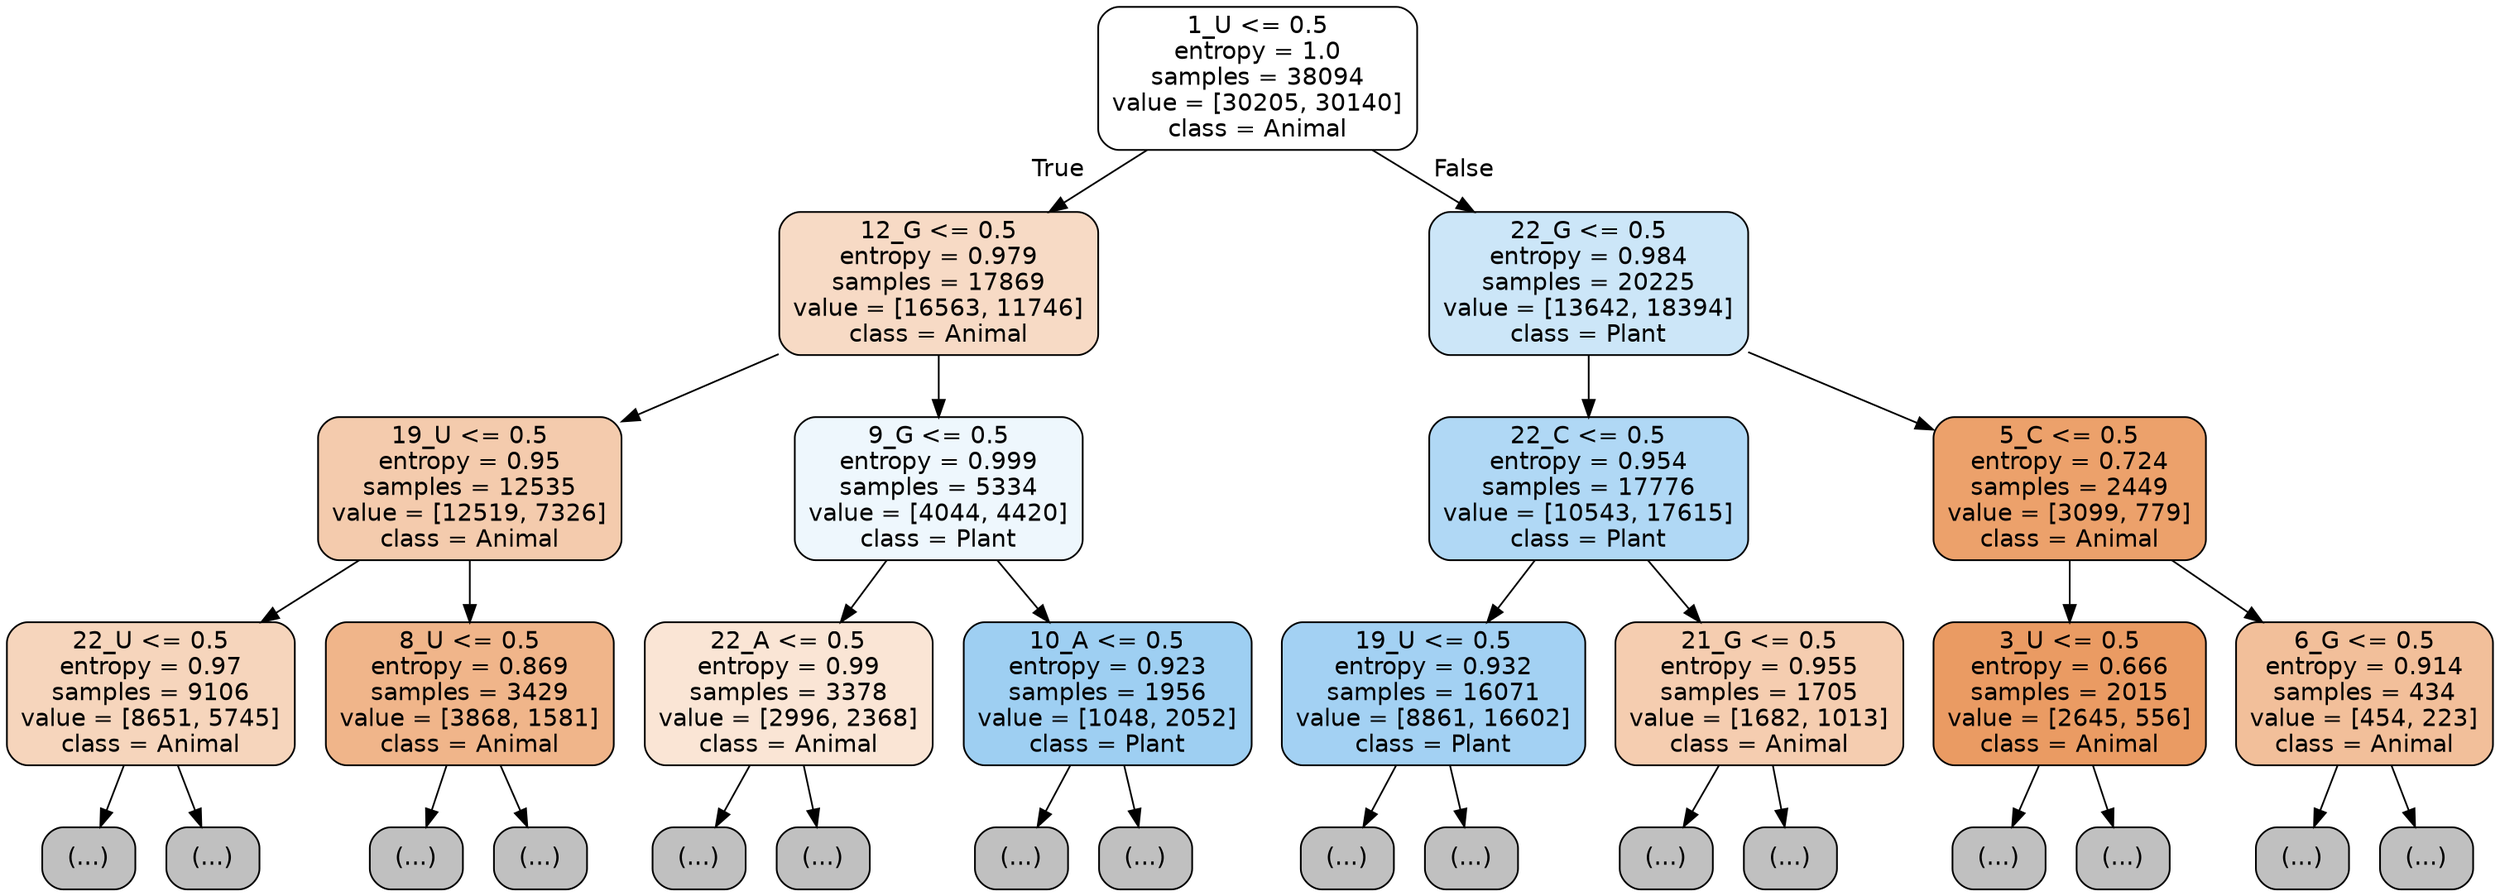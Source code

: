 digraph Tree {
node [shape=box, style="filled, rounded", color="black", fontname="helvetica"] ;
edge [fontname="helvetica"] ;
0 [label="1_U <= 0.5\nentropy = 1.0\nsamples = 38094\nvalue = [30205, 30140]\nclass = Animal", fillcolor="#ffffff"] ;
1 [label="12_G <= 0.5\nentropy = 0.979\nsamples = 17869\nvalue = [16563, 11746]\nclass = Animal", fillcolor="#f7dac5"] ;
0 -> 1 [labeldistance=2.5, labelangle=45, headlabel="True"] ;
2 [label="19_U <= 0.5\nentropy = 0.95\nsamples = 12535\nvalue = [12519, 7326]\nclass = Animal", fillcolor="#f4cbad"] ;
1 -> 2 ;
3 [label="22_U <= 0.5\nentropy = 0.97\nsamples = 9106\nvalue = [8651, 5745]\nclass = Animal", fillcolor="#f6d5bc"] ;
2 -> 3 ;
4 [label="(...)", fillcolor="#C0C0C0"] ;
3 -> 4 ;
4609 [label="(...)", fillcolor="#C0C0C0"] ;
3 -> 4609 ;
5102 [label="8_U <= 0.5\nentropy = 0.869\nsamples = 3429\nvalue = [3868, 1581]\nclass = Animal", fillcolor="#f0b58a"] ;
2 -> 5102 ;
5103 [label="(...)", fillcolor="#C0C0C0"] ;
5102 -> 5103 ;
6418 [label="(...)", fillcolor="#C0C0C0"] ;
5102 -> 6418 ;
6917 [label="9_G <= 0.5\nentropy = 0.999\nsamples = 5334\nvalue = [4044, 4420]\nclass = Plant", fillcolor="#eef7fd"] ;
1 -> 6917 ;
6918 [label="22_A <= 0.5\nentropy = 0.99\nsamples = 3378\nvalue = [2996, 2368]\nclass = Animal", fillcolor="#fae5d5"] ;
6917 -> 6918 ;
6919 [label="(...)", fillcolor="#C0C0C0"] ;
6918 -> 6919 ;
8626 [label="(...)", fillcolor="#C0C0C0"] ;
6918 -> 8626 ;
8797 [label="10_A <= 0.5\nentropy = 0.923\nsamples = 1956\nvalue = [1048, 2052]\nclass = Plant", fillcolor="#9ecff2"] ;
6917 -> 8797 ;
8798 [label="(...)", fillcolor="#C0C0C0"] ;
8797 -> 8798 ;
9295 [label="(...)", fillcolor="#C0C0C0"] ;
8797 -> 9295 ;
9532 [label="22_G <= 0.5\nentropy = 0.984\nsamples = 20225\nvalue = [13642, 18394]\nclass = Plant", fillcolor="#cce6f8"] ;
0 -> 9532 [labeldistance=2.5, labelangle=-45, headlabel="False"] ;
9533 [label="22_C <= 0.5\nentropy = 0.954\nsamples = 17776\nvalue = [10543, 17615]\nclass = Plant", fillcolor="#b0d8f5"] ;
9532 -> 9533 ;
9534 [label="19_U <= 0.5\nentropy = 0.932\nsamples = 16071\nvalue = [8861, 16602]\nclass = Plant", fillcolor="#a3d1f3"] ;
9533 -> 9534 ;
9535 [label="(...)", fillcolor="#C0C0C0"] ;
9534 -> 9535 ;
13678 [label="(...)", fillcolor="#C0C0C0"] ;
9534 -> 13678 ;
15157 [label="21_G <= 0.5\nentropy = 0.955\nsamples = 1705\nvalue = [1682, 1013]\nclass = Animal", fillcolor="#f5cdb0"] ;
9533 -> 15157 ;
15158 [label="(...)", fillcolor="#C0C0C0"] ;
15157 -> 15158 ;
15711 [label="(...)", fillcolor="#C0C0C0"] ;
15157 -> 15711 ;
16006 [label="5_C <= 0.5\nentropy = 0.724\nsamples = 2449\nvalue = [3099, 779]\nclass = Animal", fillcolor="#eca16b"] ;
9532 -> 16006 ;
16007 [label="3_U <= 0.5\nentropy = 0.666\nsamples = 2015\nvalue = [2645, 556]\nclass = Animal", fillcolor="#ea9b63"] ;
16006 -> 16007 ;
16008 [label="(...)", fillcolor="#C0C0C0"] ;
16007 -> 16008 ;
16531 [label="(...)", fillcolor="#C0C0C0"] ;
16007 -> 16531 ;
16670 [label="6_G <= 0.5\nentropy = 0.914\nsamples = 434\nvalue = [454, 223]\nclass = Animal", fillcolor="#f2bf9a"] ;
16006 -> 16670 ;
16671 [label="(...)", fillcolor="#C0C0C0"] ;
16670 -> 16671 ;
16846 [label="(...)", fillcolor="#C0C0C0"] ;
16670 -> 16846 ;
}